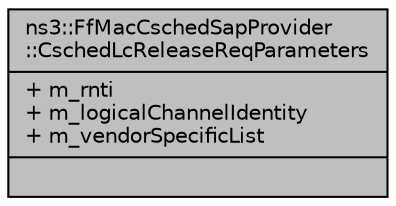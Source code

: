 digraph "ns3::FfMacCschedSapProvider::CschedLcReleaseReqParameters"
{
  edge [fontname="Helvetica",fontsize="10",labelfontname="Helvetica",labelfontsize="10"];
  node [fontname="Helvetica",fontsize="10",shape=record];
  Node1 [label="{ns3::FfMacCschedSapProvider\l::CschedLcReleaseReqParameters\n|+ m_rnti\l+ m_logicalChannelIdentity\l+ m_vendorSpecificList\l|}",height=0.2,width=0.4,color="black", fillcolor="grey75", style="filled", fontcolor="black"];
}
